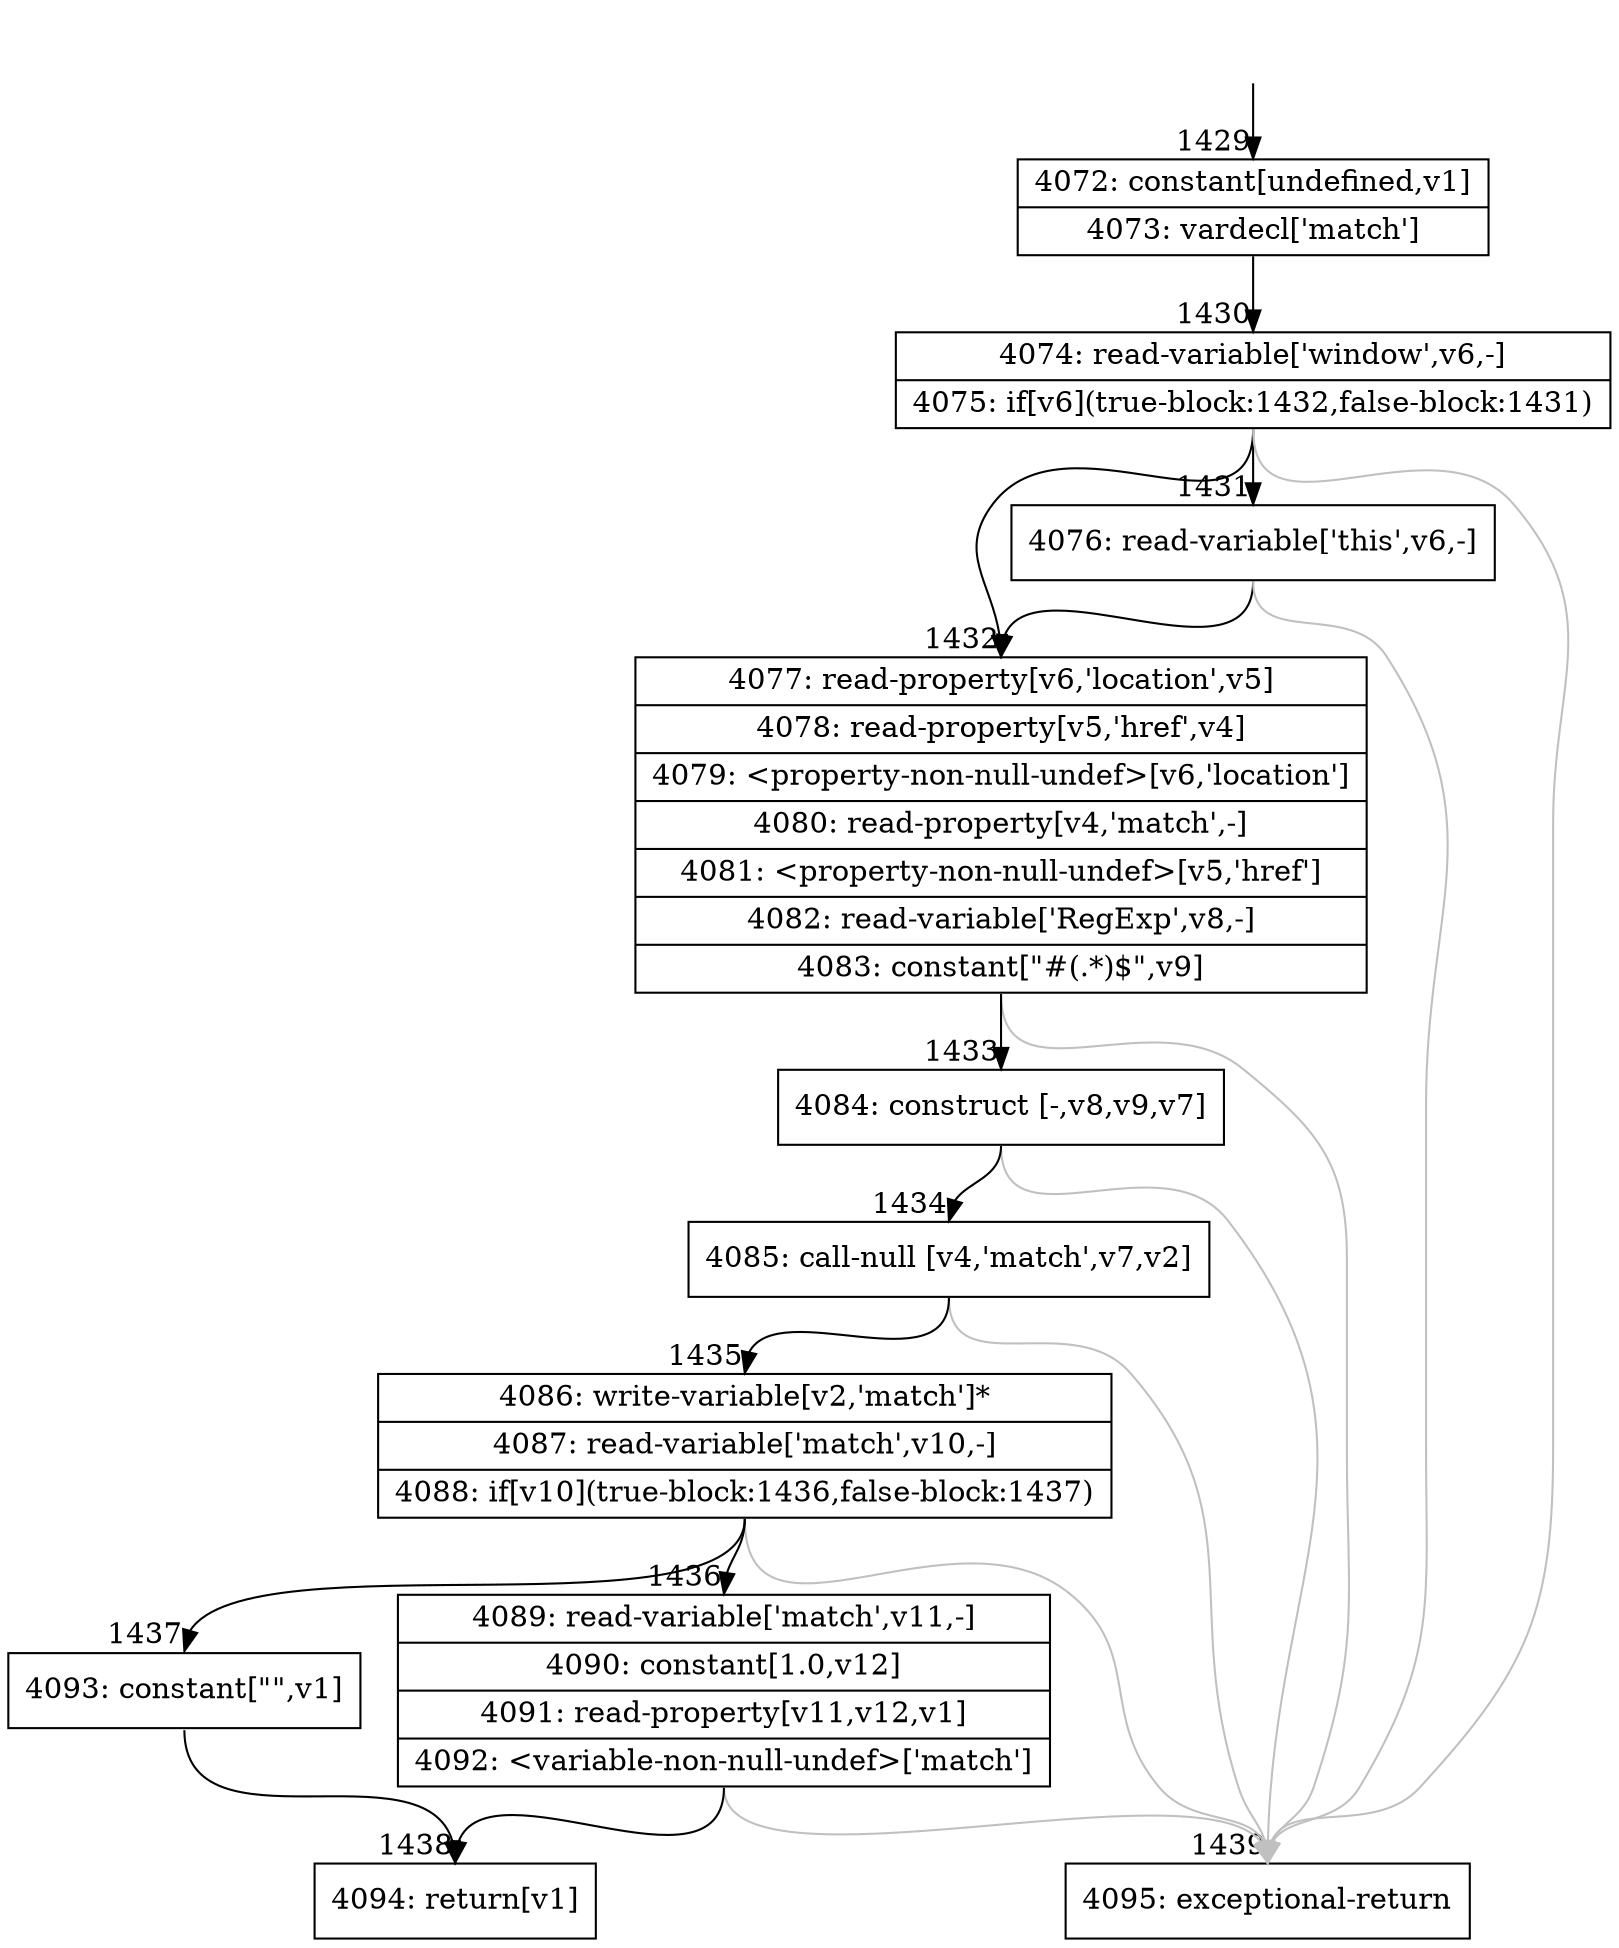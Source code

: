 digraph {
rankdir="TD"
BB_entry107[shape=none,label=""];
BB_entry107 -> BB1429 [tailport=s, headport=n, headlabel="    1429"]
BB1429 [shape=record label="{4072: constant[undefined,v1]|4073: vardecl['match']}" ] 
BB1429 -> BB1430 [tailport=s, headport=n, headlabel="      1430"]
BB1430 [shape=record label="{4074: read-variable['window',v6,-]|4075: if[v6](true-block:1432,false-block:1431)}" ] 
BB1430 -> BB1432 [tailport=s, headport=n, headlabel="      1432"]
BB1430 -> BB1431 [tailport=s, headport=n, headlabel="      1431"]
BB1430 -> BB1439 [tailport=s, headport=n, color=gray, headlabel="      1439"]
BB1431 [shape=record label="{4076: read-variable['this',v6,-]}" ] 
BB1431 -> BB1432 [tailport=s, headport=n]
BB1431 -> BB1439 [tailport=s, headport=n, color=gray]
BB1432 [shape=record label="{4077: read-property[v6,'location',v5]|4078: read-property[v5,'href',v4]|4079: \<property-non-null-undef\>[v6,'location']|4080: read-property[v4,'match',-]|4081: \<property-non-null-undef\>[v5,'href']|4082: read-variable['RegExp',v8,-]|4083: constant[\"#(.*)$\",v9]}" ] 
BB1432 -> BB1433 [tailport=s, headport=n, headlabel="      1433"]
BB1432 -> BB1439 [tailport=s, headport=n, color=gray]
BB1433 [shape=record label="{4084: construct [-,v8,v9,v7]}" ] 
BB1433 -> BB1434 [tailport=s, headport=n, headlabel="      1434"]
BB1433 -> BB1439 [tailport=s, headport=n, color=gray]
BB1434 [shape=record label="{4085: call-null [v4,'match',v7,v2]}" ] 
BB1434 -> BB1435 [tailport=s, headport=n, headlabel="      1435"]
BB1434 -> BB1439 [tailport=s, headport=n, color=gray]
BB1435 [shape=record label="{4086: write-variable[v2,'match']*|4087: read-variable['match',v10,-]|4088: if[v10](true-block:1436,false-block:1437)}" ] 
BB1435 -> BB1436 [tailport=s, headport=n, headlabel="      1436"]
BB1435 -> BB1437 [tailport=s, headport=n, headlabel="      1437"]
BB1435 -> BB1439 [tailport=s, headport=n, color=gray]
BB1436 [shape=record label="{4089: read-variable['match',v11,-]|4090: constant[1.0,v12]|4091: read-property[v11,v12,v1]|4092: \<variable-non-null-undef\>['match']}" ] 
BB1436 -> BB1438 [tailport=s, headport=n, headlabel="      1438"]
BB1436 -> BB1439 [tailport=s, headport=n, color=gray]
BB1437 [shape=record label="{4093: constant[\"\",v1]}" ] 
BB1437 -> BB1438 [tailport=s, headport=n]
BB1438 [shape=record label="{4094: return[v1]}" ] 
BB1439 [shape=record label="{4095: exceptional-return}" ] 
//#$~ 1363
}
